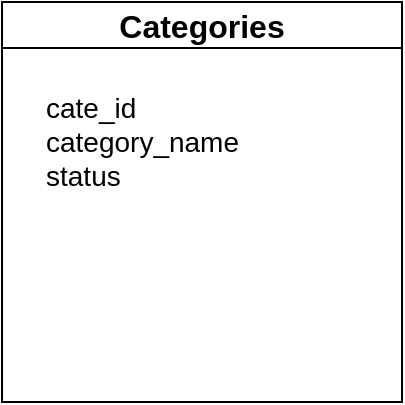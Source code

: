 <mxfile version="24.7.12">
  <diagram name="Page-1" id="Ml8nJPqID6BPiU8cqfta">
    <mxGraphModel dx="1050" dy="603" grid="1" gridSize="10" guides="1" tooltips="1" connect="1" arrows="1" fold="1" page="1" pageScale="1" pageWidth="850" pageHeight="1100" math="0" shadow="0">
      <root>
        <mxCell id="0" />
        <mxCell id="1" parent="0" />
        <mxCell id="a3BqBZal-KIyaXah_P5o-2" value="Categories" style="swimlane;whiteSpace=wrap;html=1;fontSize=16;" vertex="1" parent="1">
          <mxGeometry x="80" y="90" width="200" height="200" as="geometry" />
        </mxCell>
        <mxCell id="a3BqBZal-KIyaXah_P5o-3" value="&lt;font style=&quot;font-size: 14px;&quot;&gt;cate_id&lt;/font&gt;&lt;div style=&quot;font-size: 14px;&quot;&gt;&lt;font style=&quot;font-size: 14px;&quot;&gt;category_name&lt;/font&gt;&lt;/div&gt;&lt;div style=&quot;font-size: 14px;&quot;&gt;&lt;font style=&quot;font-size: 14px;&quot;&gt;status&lt;/font&gt;&lt;/div&gt;" style="text;html=1;align=left;verticalAlign=middle;resizable=0;points=[];autosize=1;glass=0;rounded=0;" vertex="1" parent="a3BqBZal-KIyaXah_P5o-2">
          <mxGeometry x="20" y="40" width="120" height="60" as="geometry" />
        </mxCell>
      </root>
    </mxGraphModel>
  </diagram>
</mxfile>
